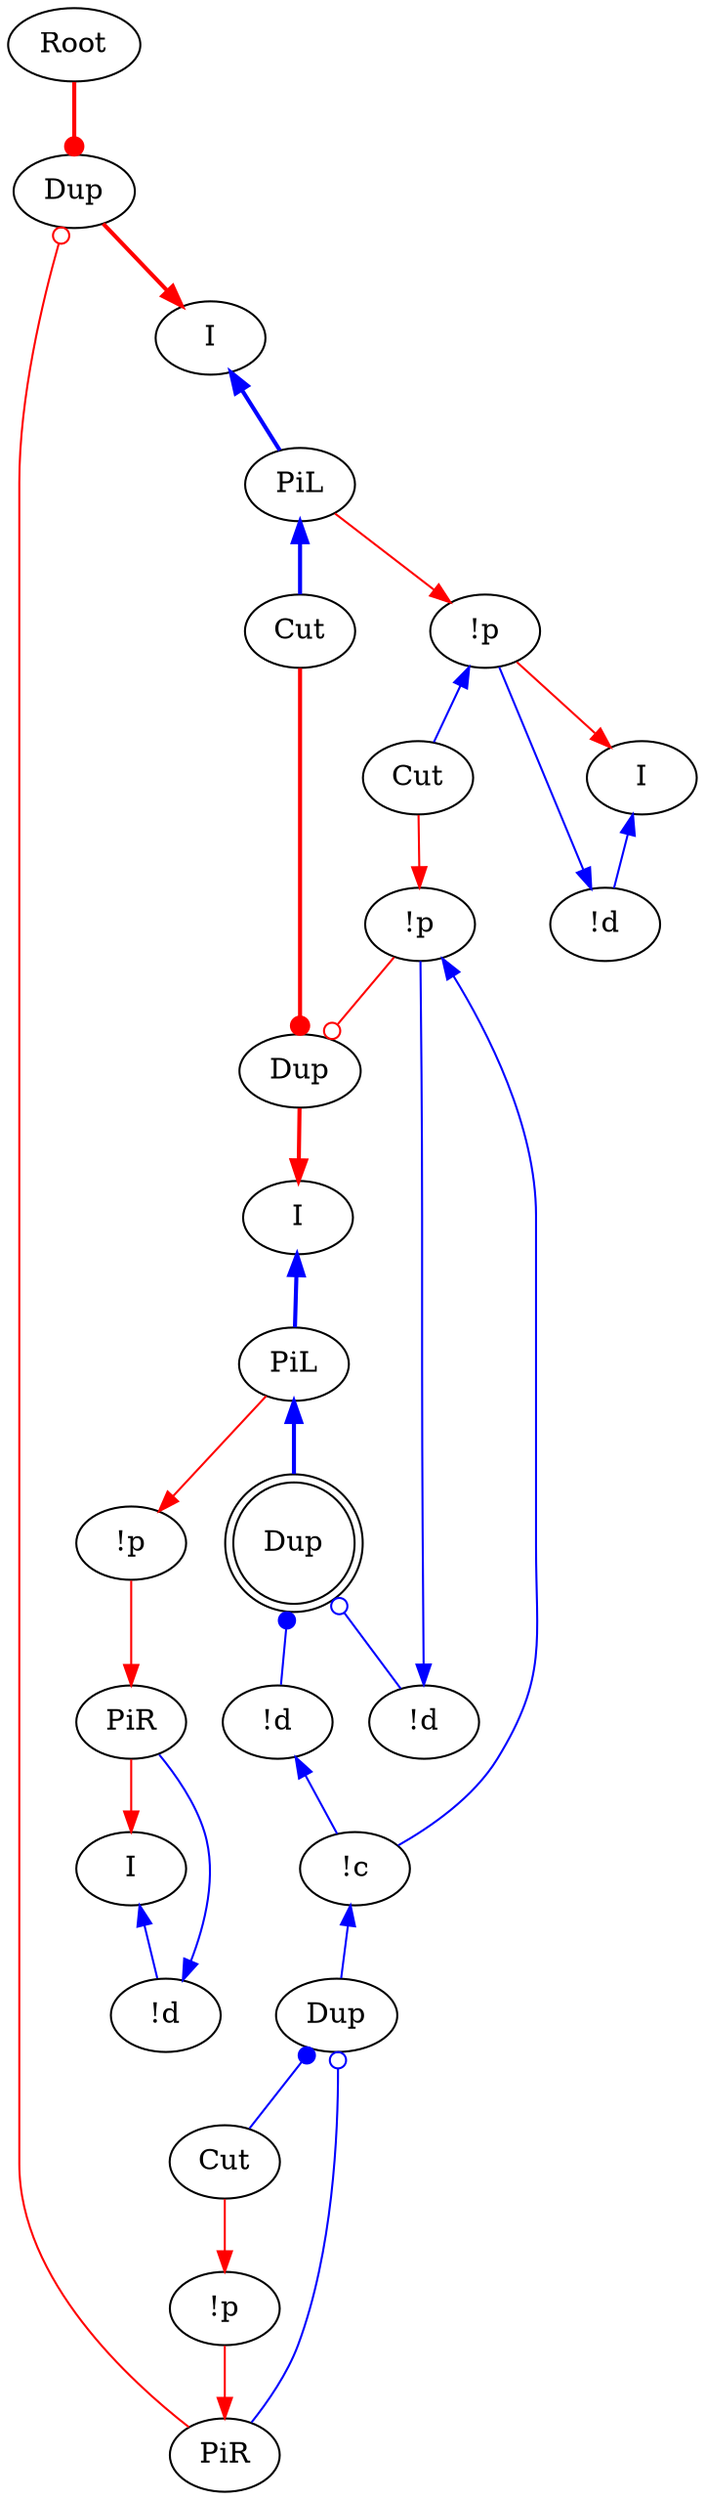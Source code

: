 digraph {
"Root0" [label="Root"]
"PiL0" [label="PiL"]
"!p0" [label="!p"]
"I0" [label="I"]
"!d0" [label="!d"]
"I1" [label="I"]
"PiL1" [label="PiL"]
"!p1" [label="!p"]
"I2" [label="I"]
"!d1" [label="!d"]
"PiR0" [label="PiR"]
"I3" [label="I"]
"!p2" [label="!p"]
"PiR1" [label="PiR"]
"Cut0" [label="Cut"]
"Dup0_0" [label="Dup"]
"Dup0_1" [label="Dup"]
"!p3" [label="!p"]
"Cut1" [label="Cut"]
"!c0" [label="!c"]
"Cut2" [label="Cut"]
"!d2" [label="!d"]
"!d3" [label="!d"]
"Dup1_0" [label="Dup"]
"Dup1_1" [label="Dup",shape=doublecircle]
"Cut2" -> "Dup1_0"[color=red,tooltip="e10",arrowhead=dot,penwidth=2]
"!p3" -> "Dup1_0"[color=red,tooltip="e11",arrowhead=odot]
"!d3" -> "!p3"[color=blue,tooltip="e13",dir=back]
"!d2" -> "!c0"[color=blue,tooltip="e14",dir=back]
"!p3" -> "!c0"[color=blue,tooltip="e15",dir=back]
"Dup1_1" -> "!d2"[color=blue,tooltip="e16",arrowtail=dot,dir=back]
"Dup1_1" -> "!d3"[color=blue,tooltip="e17",arrowtail=odot,dir=back]
"Dup0_0" -> "Cut0"[color=blue,tooltip="e4",arrowtail=dot,dir=back]
"Dup0_0" -> "PiR1"[color=blue,tooltip="e5",arrowtail=odot,dir=back]
"PiR1" -> "Dup0_1"[color=red,tooltip="e7",arrowhead=odot]
"Cut1" -> "!p3"[color=red,tooltip="e9"]
"!c0" -> "Dup0_0"[color=blue,tooltip="h",dir=back]
"I1" -> "PiL1"[color=blue,tooltip="hl2",penwidth=2,dir=back]
"PiL1" -> "Dup1_1"[color=blue,tooltip="hl21",penwidth=2,dir=back]
"!p1" -> "PiR0"[color=red,tooltip="hl2i"]
"PiL1" -> "!p1"[color=red,tooltip="hl2p"]
"Dup1_0" -> "I1"[color=red,tooltip="hli",penwidth=2]
"Dup0_1" -> "I3"[color=red,tooltip="hr",penwidth=2]
"!d1" -> "PiR0"[color=blue,tooltip="i",dir=back]
"I2" -> "!d1"[color=blue,tooltip="il",dir=back]
"PiR0" -> "I2"[color=red,tooltip="ir"]
"Root0" -> "Dup0_1"[color=red,tooltip="rettop",arrowhead=dot,penwidth=2]
"!p2" -> "PiR1"[color=red,tooltip="xli"]
"Cut0" -> "!p2"[color=red,tooltip="xlp"]
"!p0" -> "Cut1"[color=blue,tooltip="y2",dir=back]
"!d0" -> "!p0"[color=blue,tooltip="yj",dir=back]
"I3" -> "PiL0"[color=blue,tooltip="yl",penwidth=2,dir=back]
"PiL0" -> "Cut2"[color=blue,tooltip="yl1",penwidth=2,dir=back]
"I0" -> "!d0"[color=blue,tooltip="yl2",dir=back]
"!p0" -> "I0"[color=red,tooltip="yli"]
"PiL0" -> "!p0"[color=red,tooltip="ylp"]
}
